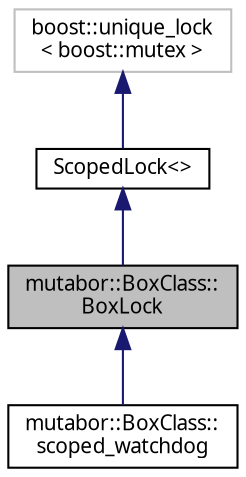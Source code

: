 digraph "mutabor::BoxClass::BoxLock"
{
  edge [fontname="Sans",fontsize="10",labelfontname="Sans",labelfontsize="10"];
  node [fontname="Sans",fontsize="10",shape=record];
  Node0 [label="mutabor::BoxClass::\lBoxLock",height=0.2,width=0.4,color="black", fillcolor="grey75", style="filled", fontcolor="black"];
  Node1 -> Node0 [dir="back",color="midnightblue",fontsize="10",style="solid",fontname="Sans"];
  Node1 [label="ScopedLock\<\>",height=0.2,width=0.4,color="black", fillcolor="white", style="filled",URL="$df/d6f/classScopedLock.html"];
  Node2 -> Node1 [dir="back",color="midnightblue",fontsize="10",style="solid",fontname="Sans"];
  Node2 [label="boost::unique_lock\l\< boost::mutex  \>",height=0.2,width=0.4,color="grey75", fillcolor="white", style="filled"];
  Node0 -> Node3 [dir="back",color="midnightblue",fontsize="10",style="solid",fontname="Sans"];
  Node3 [label="mutabor::BoxClass::\lscoped_watchdog",height=0.2,width=0.4,color="black", fillcolor="white", style="filled",URL="$d8/da3/structmutabor_1_1BoxClass_1_1scoped__watchdog.html"];
}
